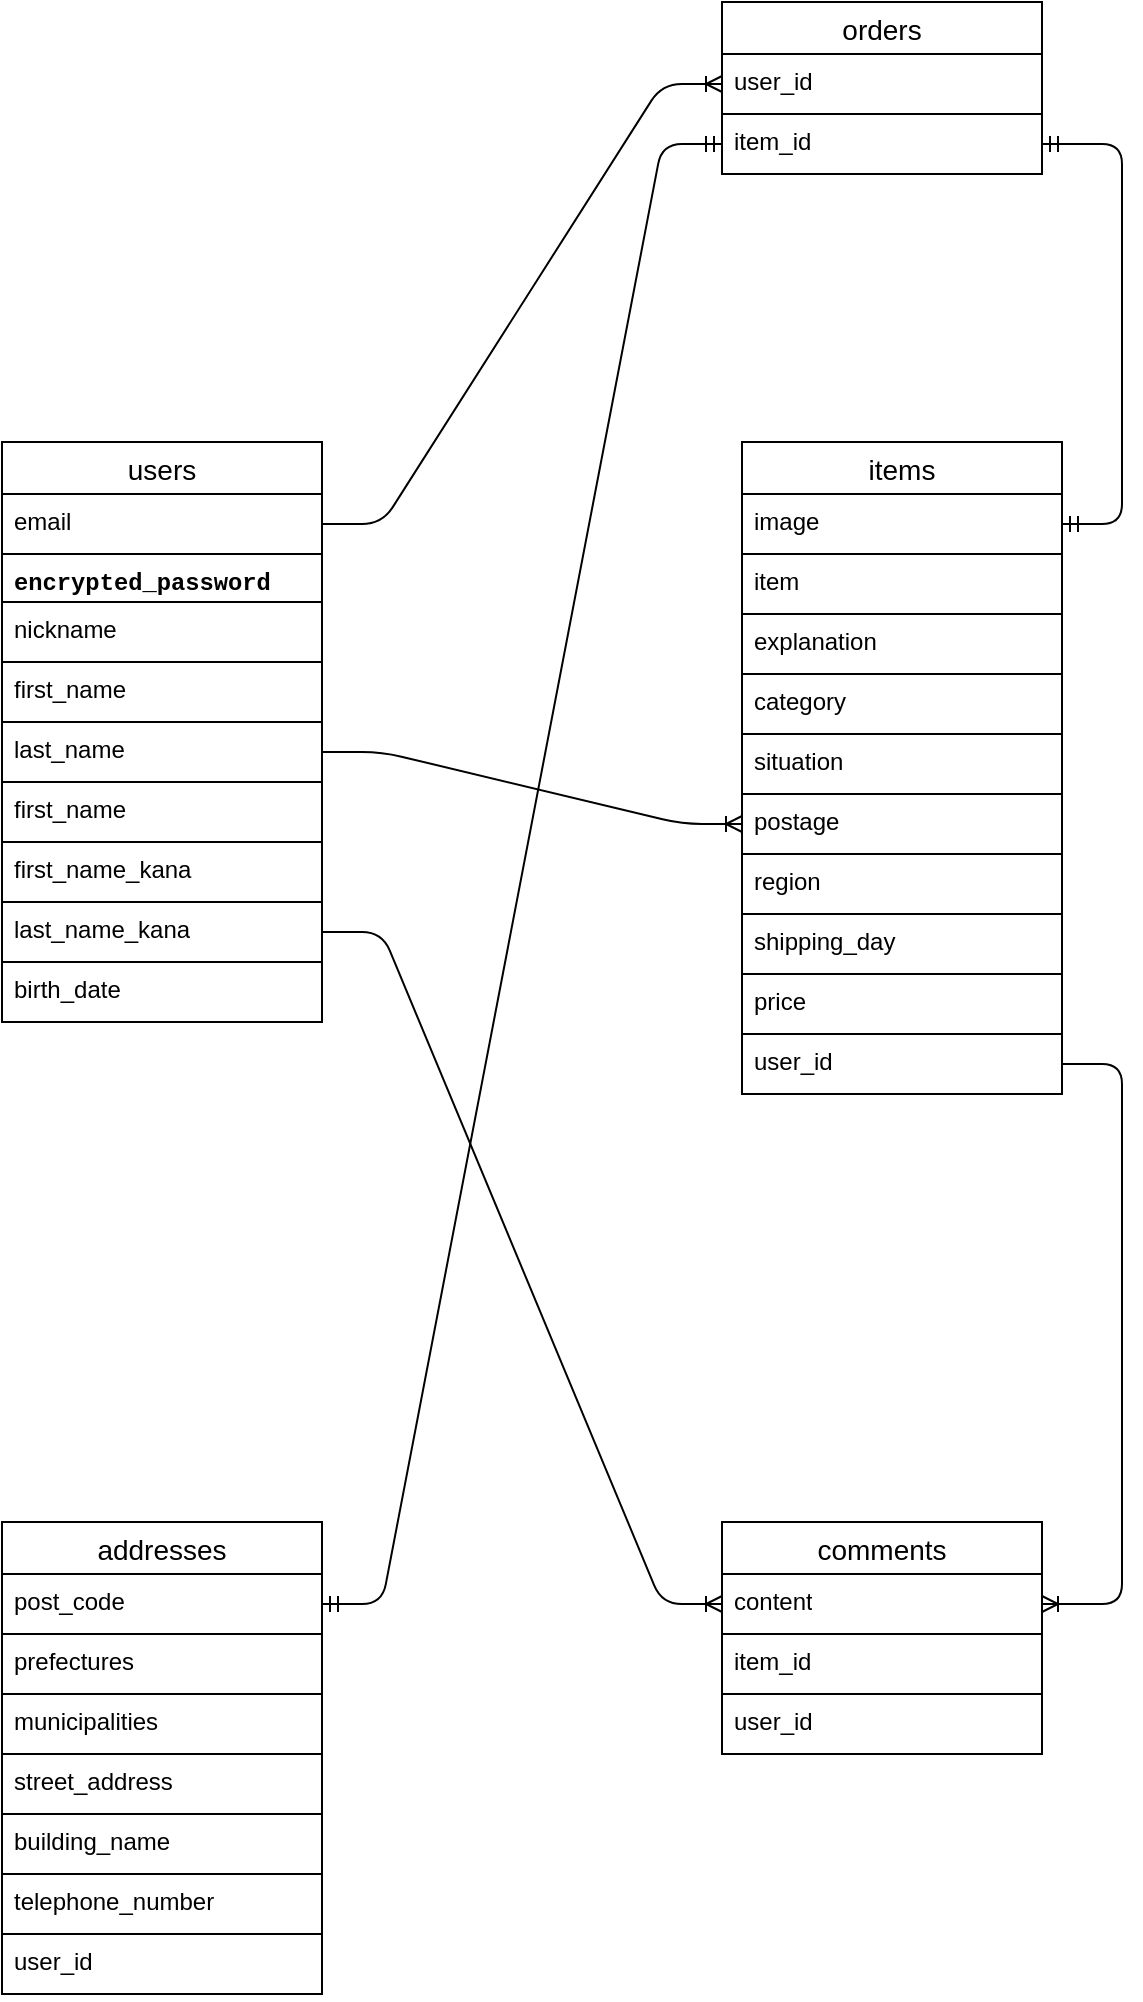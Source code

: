 <mxfile>
    <diagram id="N24sQSFTOmmwkv2qX_lf" name="ページ1">
        <mxGraphModel dx="910" dy="2282" grid="1" gridSize="10" guides="1" tooltips="1" connect="1" arrows="1" fold="1" page="1" pageScale="1" pageWidth="827" pageHeight="1169" math="0" shadow="0">
            <root>
                <mxCell id="0"/>
                <mxCell id="1" parent="0"/>
                <mxCell id="15" value="users" style="swimlane;fontStyle=0;childLayout=stackLayout;horizontal=1;startSize=26;horizontalStack=0;resizeParent=1;resizeParentMax=0;resizeLast=0;collapsible=1;marginBottom=0;align=center;fontSize=14;" parent="1" vertex="1">
                    <mxGeometry x="850" y="20" width="160" height="290" as="geometry"/>
                </mxCell>
                <mxCell id="16" value="email" style="text;spacingLeft=4;spacingRight=4;overflow=hidden;rotatable=0;points=[[0,0.5],[1,0.5]];portConstraint=eastwest;fontSize=12;whiteSpace=wrap;html=1;align=left;verticalAlign=top;strokeColor=default;" parent="15" vertex="1">
                    <mxGeometry y="26" width="160" height="30" as="geometry"/>
                </mxCell>
                <mxCell id="18" value="&lt;font face=&quot;Monaspace Neon, ui-monospace, SFMono-Regular, SF Mono, Menlo, Consolas, Liberation Mono, monospace&quot;&gt;&lt;span style=&quot;font-size: 11.9px; white-space-collapse: break-spaces; background-color: light-dark(#ffffff, var(--ge-dark-color, #121212));&quot;&gt;&lt;b style=&quot;&quot;&gt;encrypted_password&lt;/b&gt;&lt;/span&gt;&lt;/font&gt;&lt;div&gt;&lt;font face=&quot;Monaspace Neon, ui-monospace, SFMono-Regular, SF Mono, Menlo, Consolas, Liberation Mono, monospace&quot;&gt;&lt;span style=&quot;font-size: 11.9px; white-space-collapse: break-spaces; background-color: rgba(129, 139, 152, 0.12);&quot;&gt;&lt;b&gt;&lt;br&gt;&lt;/b&gt;&lt;/span&gt;&lt;/font&gt;&lt;/div&gt;" style="text;spacingLeft=4;spacingRight=4;overflow=hidden;rotatable=0;points=[[0,0.5],[1,0.5]];portConstraint=eastwest;fontSize=12;whiteSpace=wrap;html=1;align=left;verticalAlign=top;" parent="15" vertex="1">
                    <mxGeometry y="56" width="160" height="24" as="geometry"/>
                </mxCell>
                <mxCell id="28" value="nickname" style="text;spacingLeft=4;spacingRight=4;overflow=hidden;rotatable=0;points=[[0,0.5],[1,0.5]];portConstraint=eastwest;fontSize=12;whiteSpace=wrap;html=1;align=left;verticalAlign=top;strokeColor=default;" parent="15" vertex="1">
                    <mxGeometry y="80" width="160" height="30" as="geometry"/>
                </mxCell>
                <mxCell id="30" value="first_name" style="text;spacingLeft=4;spacingRight=4;overflow=hidden;rotatable=0;points=[[0,0.5],[1,0.5]];portConstraint=eastwest;fontSize=12;whiteSpace=wrap;html=1;align=left;verticalAlign=top;strokeColor=default;" parent="15" vertex="1">
                    <mxGeometry y="110" width="160" height="30" as="geometry"/>
                </mxCell>
                <mxCell id="29" value="last_name" style="text;spacingLeft=4;spacingRight=4;overflow=hidden;rotatable=0;points=[[0,0.5],[1,0.5]];portConstraint=eastwest;fontSize=12;whiteSpace=wrap;html=1;align=left;verticalAlign=top;strokeColor=default;" parent="15" vertex="1">
                    <mxGeometry y="140" width="160" height="30" as="geometry"/>
                </mxCell>
                <mxCell id="27" value="first_name" style="text;spacingLeft=4;spacingRight=4;overflow=hidden;rotatable=0;points=[[0,0.5],[1,0.5]];portConstraint=eastwest;fontSize=12;whiteSpace=wrap;html=1;align=left;verticalAlign=top;strokeColor=default;" parent="15" vertex="1">
                    <mxGeometry y="170" width="160" height="30" as="geometry"/>
                </mxCell>
                <mxCell id="31" value="first_name_kana" style="text;spacingLeft=4;spacingRight=4;overflow=hidden;rotatable=0;points=[[0,0.5],[1,0.5]];portConstraint=eastwest;fontSize=12;whiteSpace=wrap;html=1;align=left;verticalAlign=top;strokeColor=default;" parent="15" vertex="1">
                    <mxGeometry y="200" width="160" height="30" as="geometry"/>
                </mxCell>
                <mxCell id="32" value="last_name_kana" style="text;spacingLeft=4;spacingRight=4;overflow=hidden;rotatable=0;points=[[0,0.5],[1,0.5]];portConstraint=eastwest;fontSize=12;whiteSpace=wrap;html=1;align=left;verticalAlign=top;strokeColor=default;" parent="15" vertex="1">
                    <mxGeometry y="230" width="160" height="30" as="geometry"/>
                </mxCell>
                <mxCell id="33" value="birth_date" style="text;spacingLeft=4;spacingRight=4;overflow=hidden;rotatable=0;points=[[0,0.5],[1,0.5]];portConstraint=eastwest;fontSize=12;whiteSpace=wrap;html=1;align=left;verticalAlign=top;strokeColor=default;" parent="15" vertex="1">
                    <mxGeometry y="260" width="160" height="30" as="geometry"/>
                </mxCell>
                <mxCell id="36" value="items" style="swimlane;fontStyle=0;childLayout=stackLayout;horizontal=1;startSize=26;horizontalStack=0;resizeParent=1;resizeParentMax=0;resizeLast=0;collapsible=1;marginBottom=0;align=center;fontSize=14;" parent="1" vertex="1">
                    <mxGeometry x="1220" y="20" width="160" height="326" as="geometry"/>
                </mxCell>
                <mxCell id="37" value="image" style="text;strokeColor=default;fillColor=none;spacingLeft=4;spacingRight=4;overflow=hidden;rotatable=0;points=[[0,0.5],[1,0.5]];portConstraint=eastwest;fontSize=12;whiteSpace=wrap;html=1;" parent="36" vertex="1">
                    <mxGeometry y="26" width="160" height="30" as="geometry"/>
                </mxCell>
                <mxCell id="38" value="item" style="text;strokeColor=default;fillColor=none;spacingLeft=4;spacingRight=4;overflow=hidden;rotatable=0;points=[[0,0.5],[1,0.5]];portConstraint=eastwest;fontSize=12;whiteSpace=wrap;html=1;" parent="36" vertex="1">
                    <mxGeometry y="56" width="160" height="30" as="geometry"/>
                </mxCell>
                <mxCell id="39" value="explanation" style="text;strokeColor=default;fillColor=none;spacingLeft=4;spacingRight=4;overflow=hidden;rotatable=0;points=[[0,0.5],[1,0.5]];portConstraint=eastwest;fontSize=12;whiteSpace=wrap;html=1;" parent="36" vertex="1">
                    <mxGeometry y="86" width="160" height="30" as="geometry"/>
                </mxCell>
                <mxCell id="40" value="category" style="text;strokeColor=default;fillColor=none;spacingLeft=4;spacingRight=4;overflow=hidden;rotatable=0;points=[[0,0.5],[1,0.5]];portConstraint=eastwest;fontSize=12;whiteSpace=wrap;html=1;" parent="36" vertex="1">
                    <mxGeometry y="116" width="160" height="30" as="geometry"/>
                </mxCell>
                <mxCell id="41" value="situation" style="text;strokeColor=default;fillColor=none;spacingLeft=4;spacingRight=4;overflow=hidden;rotatable=0;points=[[0,0.5],[1,0.5]];portConstraint=eastwest;fontSize=12;whiteSpace=wrap;html=1;" parent="36" vertex="1">
                    <mxGeometry y="146" width="160" height="30" as="geometry"/>
                </mxCell>
                <mxCell id="42" value="postage" style="text;strokeColor=none;fillColor=none;spacingLeft=4;spacingRight=4;overflow=hidden;rotatable=0;points=[[0,0.5],[1,0.5]];portConstraint=eastwest;fontSize=12;whiteSpace=wrap;html=1;" parent="36" vertex="1">
                    <mxGeometry y="176" width="160" height="30" as="geometry"/>
                </mxCell>
                <mxCell id="43" value="region" style="text;strokeColor=default;fillColor=none;spacingLeft=4;spacingRight=4;overflow=hidden;rotatable=0;points=[[0,0.5],[1,0.5]];portConstraint=eastwest;fontSize=12;whiteSpace=wrap;html=1;" parent="36" vertex="1">
                    <mxGeometry y="206" width="160" height="30" as="geometry"/>
                </mxCell>
                <mxCell id="44" value="shipping_day" style="text;strokeColor=default;fillColor=none;spacingLeft=4;spacingRight=4;overflow=hidden;rotatable=0;points=[[0,0.5],[1,0.5]];portConstraint=eastwest;fontSize=12;whiteSpace=wrap;html=1;" parent="36" vertex="1">
                    <mxGeometry y="236" width="160" height="30" as="geometry"/>
                </mxCell>
                <mxCell id="46" value="price" style="text;strokeColor=default;fillColor=none;spacingLeft=4;spacingRight=4;overflow=hidden;rotatable=0;points=[[0,0.5],[1,0.5]];portConstraint=eastwest;fontSize=12;whiteSpace=wrap;html=1;" parent="36" vertex="1">
                    <mxGeometry y="266" width="160" height="30" as="geometry"/>
                </mxCell>
                <mxCell id="47" value="user_id" style="text;strokeColor=none;fillColor=none;spacingLeft=4;spacingRight=4;overflow=hidden;rotatable=0;points=[[0,0.5],[1,0.5]];portConstraint=eastwest;fontSize=12;whiteSpace=wrap;html=1;" parent="36" vertex="1">
                    <mxGeometry y="296" width="160" height="30" as="geometry"/>
                </mxCell>
                <mxCell id="48" value="comments" style="swimlane;fontStyle=0;childLayout=stackLayout;horizontal=1;startSize=26;horizontalStack=0;resizeParent=1;resizeParentMax=0;resizeLast=0;collapsible=1;marginBottom=0;align=center;fontSize=14;" parent="1" vertex="1">
                    <mxGeometry x="1210" y="560" width="160" height="116" as="geometry"/>
                </mxCell>
                <mxCell id="49" value="content" style="text;strokeColor=default;fillColor=none;spacingLeft=4;spacingRight=4;overflow=hidden;rotatable=0;points=[[0,0.5],[1,0.5]];portConstraint=eastwest;fontSize=12;whiteSpace=wrap;html=1;" parent="48" vertex="1">
                    <mxGeometry y="26" width="160" height="30" as="geometry"/>
                </mxCell>
                <mxCell id="50" value="item_id" style="text;strokeColor=default;fillColor=none;spacingLeft=4;spacingRight=4;overflow=hidden;rotatable=0;points=[[0,0.5],[1,0.5]];portConstraint=eastwest;fontSize=12;whiteSpace=wrap;html=1;" parent="48" vertex="1">
                    <mxGeometry y="56" width="160" height="30" as="geometry"/>
                </mxCell>
                <mxCell id="51" value="user_id" style="text;strokeColor=default;fillColor=none;spacingLeft=4;spacingRight=4;overflow=hidden;rotatable=0;points=[[0,0.5],[1,0.5]];portConstraint=eastwest;fontSize=12;whiteSpace=wrap;html=1;" parent="48" vertex="1">
                    <mxGeometry y="86" width="160" height="30" as="geometry"/>
                </mxCell>
                <mxCell id="52" style="edgeStyle=none;html=1;entryX=0.995;entryY=0.147;entryDx=0;entryDy=0;entryPerimeter=0;strokeColor=default;" parent="48" source="48" target="49" edge="1">
                    <mxGeometry relative="1" as="geometry"/>
                </mxCell>
                <mxCell id="53" value="addresses" style="swimlane;fontStyle=0;childLayout=stackLayout;horizontal=1;startSize=26;horizontalStack=0;resizeParent=1;resizeParentMax=0;resizeLast=0;collapsible=1;marginBottom=0;align=center;fontSize=14;" parent="1" vertex="1">
                    <mxGeometry x="850" y="560" width="160" height="236" as="geometry"/>
                </mxCell>
                <mxCell id="54" value="post_code" style="text;strokeColor=default;fillColor=none;spacingLeft=4;spacingRight=4;overflow=hidden;rotatable=0;points=[[0,0.5],[1,0.5]];portConstraint=eastwest;fontSize=12;whiteSpace=wrap;html=1;" parent="53" vertex="1">
                    <mxGeometry y="26" width="160" height="30" as="geometry"/>
                </mxCell>
                <mxCell id="55" value="prefectures" style="text;strokeColor=default;fillColor=none;spacingLeft=4;spacingRight=4;overflow=hidden;rotatable=0;points=[[0,0.5],[1,0.5]];portConstraint=eastwest;fontSize=12;whiteSpace=wrap;html=1;" parent="53" vertex="1">
                    <mxGeometry y="56" width="160" height="30" as="geometry"/>
                </mxCell>
                <mxCell id="56" value="municipalities" style="text;strokeColor=default;fillColor=none;spacingLeft=4;spacingRight=4;overflow=hidden;rotatable=0;points=[[0,0.5],[1,0.5]];portConstraint=eastwest;fontSize=12;whiteSpace=wrap;html=1;" parent="53" vertex="1">
                    <mxGeometry y="86" width="160" height="30" as="geometry"/>
                </mxCell>
                <mxCell id="59" value="street_address" style="text;strokeColor=default;fillColor=none;spacingLeft=4;spacingRight=4;overflow=hidden;rotatable=0;points=[[0,0.5],[1,0.5]];portConstraint=eastwest;fontSize=12;whiteSpace=wrap;html=1;" parent="53" vertex="1">
                    <mxGeometry y="116" width="160" height="30" as="geometry"/>
                </mxCell>
                <mxCell id="60" value="building_name" style="text;strokeColor=default;fillColor=none;spacingLeft=4;spacingRight=4;overflow=hidden;rotatable=0;points=[[0,0.5],[1,0.5]];portConstraint=eastwest;fontSize=12;whiteSpace=wrap;html=1;" parent="53" vertex="1">
                    <mxGeometry y="146" width="160" height="30" as="geometry"/>
                </mxCell>
                <mxCell id="58" value="telephone_number" style="text;strokeColor=default;fillColor=none;spacingLeft=4;spacingRight=4;overflow=hidden;rotatable=0;points=[[0,0.5],[1,0.5]];portConstraint=eastwest;fontSize=12;whiteSpace=wrap;html=1;" parent="53" vertex="1">
                    <mxGeometry y="176" width="160" height="30" as="geometry"/>
                </mxCell>
                <mxCell id="57" value="user_id" style="text;strokeColor=default;fillColor=none;spacingLeft=4;spacingRight=4;overflow=hidden;rotatable=0;points=[[0,0.5],[1,0.5]];portConstraint=eastwest;fontSize=12;whiteSpace=wrap;html=1;" parent="53" vertex="1">
                    <mxGeometry y="206" width="160" height="30" as="geometry"/>
                </mxCell>
                <mxCell id="61" value="" style="edgeStyle=entityRelationEdgeStyle;fontSize=12;html=1;endArrow=ERoneToMany;" parent="1" source="29" target="42" edge="1">
                    <mxGeometry width="100" height="100" relative="1" as="geometry">
                        <mxPoint x="1010" y="220" as="sourcePoint"/>
                        <mxPoint x="1110" y="120" as="targetPoint"/>
                    </mxGeometry>
                </mxCell>
                <mxCell id="64" value="" style="edgeStyle=entityRelationEdgeStyle;fontSize=12;html=1;endArrow=ERoneToMany;entryX=1;entryY=0.5;entryDx=0;entryDy=0;" parent="1" source="47" target="49" edge="1">
                    <mxGeometry width="100" height="100" relative="1" as="geometry">
                        <mxPoint x="1380" y="370" as="sourcePoint"/>
                        <mxPoint x="1480" y="270" as="targetPoint"/>
                    </mxGeometry>
                </mxCell>
                <mxCell id="65" value="" style="edgeStyle=entityRelationEdgeStyle;fontSize=12;html=1;endArrow=ERoneToMany;" parent="1" source="32" target="49" edge="1">
                    <mxGeometry width="100" height="100" relative="1" as="geometry">
                        <mxPoint x="1010" y="290" as="sourcePoint"/>
                        <mxPoint x="1110" y="190" as="targetPoint"/>
                    </mxGeometry>
                </mxCell>
                <mxCell id="67" value="orders" style="swimlane;fontStyle=0;childLayout=stackLayout;horizontal=1;startSize=26;horizontalStack=0;resizeParent=1;resizeParentMax=0;resizeLast=0;collapsible=1;marginBottom=0;align=center;fontSize=14;strokeColor=default;" parent="1" vertex="1">
                    <mxGeometry x="1210" y="-200" width="160" height="86" as="geometry"/>
                </mxCell>
                <mxCell id="68" value="user_id" style="text;strokeColor=default;fillColor=none;spacingLeft=4;spacingRight=4;overflow=hidden;rotatable=0;points=[[0,0.5],[1,0.5]];portConstraint=eastwest;fontSize=12;whiteSpace=wrap;html=1;" parent="67" vertex="1">
                    <mxGeometry y="26" width="160" height="30" as="geometry"/>
                </mxCell>
                <mxCell id="69" value="item_id" style="text;strokeColor=default;fillColor=none;spacingLeft=4;spacingRight=4;overflow=hidden;rotatable=0;points=[[0,0.5],[1,0.5]];portConstraint=eastwest;fontSize=12;whiteSpace=wrap;html=1;" parent="67" vertex="1">
                    <mxGeometry y="56" width="160" height="30" as="geometry"/>
                </mxCell>
                <mxCell id="71" value="" style="edgeStyle=entityRelationEdgeStyle;fontSize=12;html=1;endArrow=ERoneToMany;entryX=0;entryY=0.5;entryDx=0;entryDy=0;" parent="1" source="16" target="68" edge="1">
                    <mxGeometry width="100" height="100" relative="1" as="geometry">
                        <mxPoint x="1190" y="650" as="sourcePoint"/>
                        <mxPoint x="1290" y="550" as="targetPoint"/>
                        <Array as="points">
                            <mxPoint x="1040" y="70"/>
                        </Array>
                    </mxGeometry>
                </mxCell>
                <mxCell id="72" value="" style="edgeStyle=entityRelationEdgeStyle;fontSize=12;html=1;endArrow=ERmandOne;startArrow=ERmandOne;exitX=1;exitY=0.5;exitDx=0;exitDy=0;" parent="1" source="69" target="37" edge="1">
                    <mxGeometry width="100" height="100" relative="1" as="geometry">
                        <mxPoint x="1190" y="650" as="sourcePoint"/>
                        <mxPoint x="1290" y="550" as="targetPoint"/>
                    </mxGeometry>
                </mxCell>
                <mxCell id="73" value="" style="edgeStyle=entityRelationEdgeStyle;fontSize=12;html=1;endArrow=ERmandOne;startArrow=ERmandOne;" edge="1" parent="1" source="54" target="69">
                    <mxGeometry width="100" height="100" relative="1" as="geometry">
                        <mxPoint x="1130" y="370" as="sourcePoint"/>
                        <mxPoint x="1230" y="270" as="targetPoint"/>
                    </mxGeometry>
                </mxCell>
            </root>
        </mxGraphModel>
    </diagram>
</mxfile>